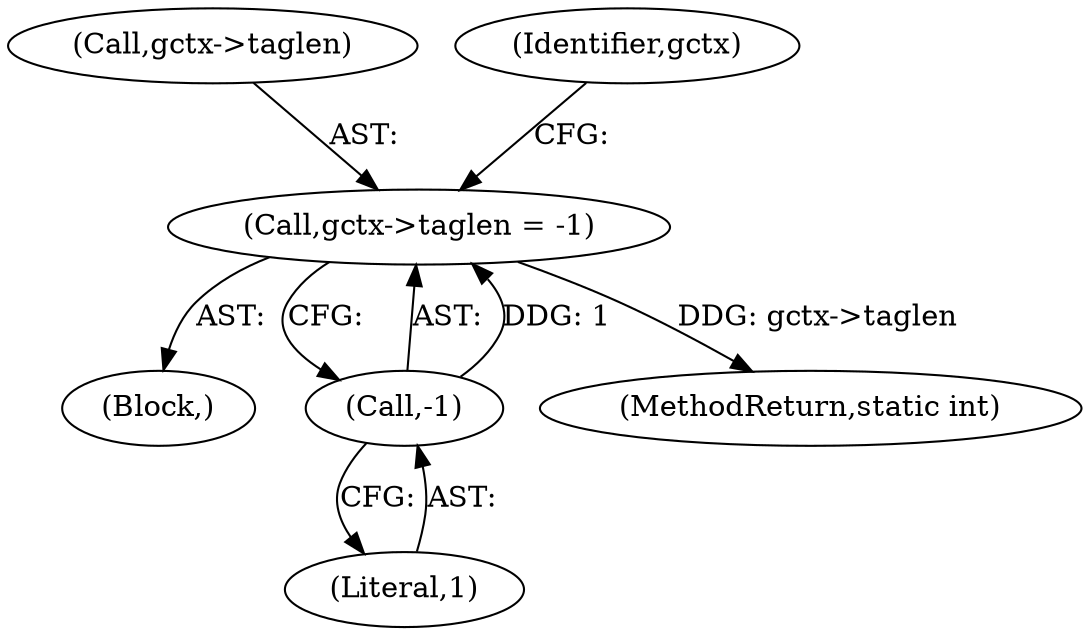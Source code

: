 digraph "0_openssl_00d965474b22b54e4275232bc71ee0c699c5cd21_0@pointer" {
"1000146" [label="(Call,gctx->taglen = -1)"];
"1000150" [label="(Call,-1)"];
"1000122" [label="(Block,)"];
"1000147" [label="(Call,gctx->taglen)"];
"1000151" [label="(Literal,1)"];
"1000150" [label="(Call,-1)"];
"1000614" [label="(MethodReturn,static int)"];
"1000146" [label="(Call,gctx->taglen = -1)"];
"1000154" [label="(Identifier,gctx)"];
"1000146" -> "1000122"  [label="AST: "];
"1000146" -> "1000150"  [label="CFG: "];
"1000147" -> "1000146"  [label="AST: "];
"1000150" -> "1000146"  [label="AST: "];
"1000154" -> "1000146"  [label="CFG: "];
"1000146" -> "1000614"  [label="DDG: gctx->taglen"];
"1000150" -> "1000146"  [label="DDG: 1"];
"1000150" -> "1000151"  [label="CFG: "];
"1000151" -> "1000150"  [label="AST: "];
}
